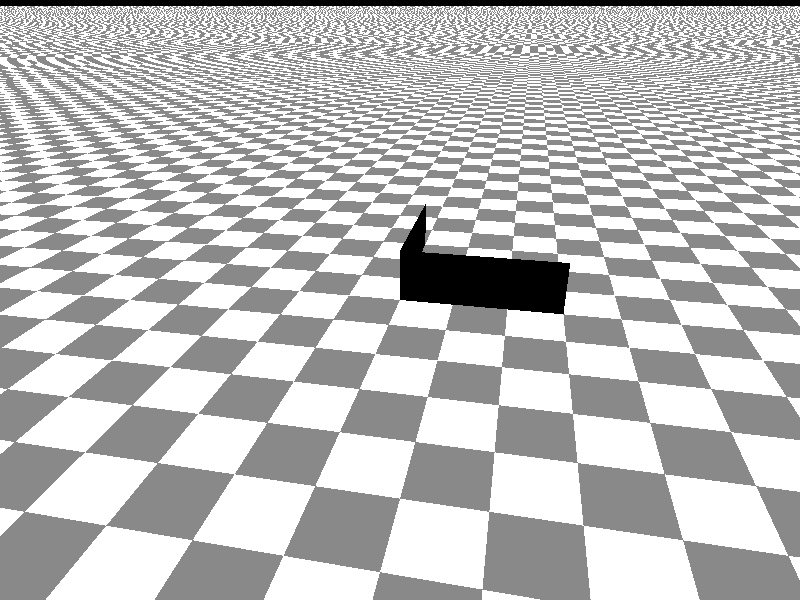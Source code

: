                                          // Include files
#include "colors.inc"
#include "stones.inc"
#include "textures.inc"     


// config
#declare rad = 0.3;  
#declare k = 8; // high of piramid 

// Camera, and light sources
camera {
	location <10,5,2>
	look_at <0, 0, 0>
    }
light_source { 
    <-50, 300,-100> 
    color rgb<1,1,1>
    }
light_source { 
    <-50, 25,-50> 
    color rgb<1,1,1>
    }

// Scene Objects  
plane {
    y, 0 
    texture{
        pigment{
            checker White, Gray25
               } 
            scale 1
           }
      }     


//maze

box {
 <0, 0, 0>
 <-3, 1, 0>
 }

box {
 <0, 0, 0>
 <0, 1, 3>
 }

      
